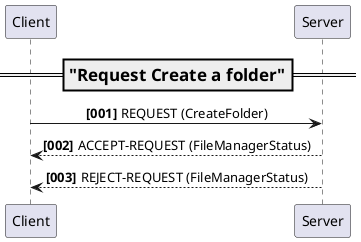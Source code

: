 @startuml
'https://plantuml.com/sequence-diagram
autonumber "<b>[000]"
skinparam defaultFontName consolas
skinparam sequenceMessageAlign center

=== "Request Create a folder" ==
Client -> Server:   REQUEST (CreateFolder)
Client <-- Server:  ACCEPT-REQUEST (FileManagerStatus)
Client <-- Server:  REJECT-REQUEST (FileManagerStatus)

@enduml
